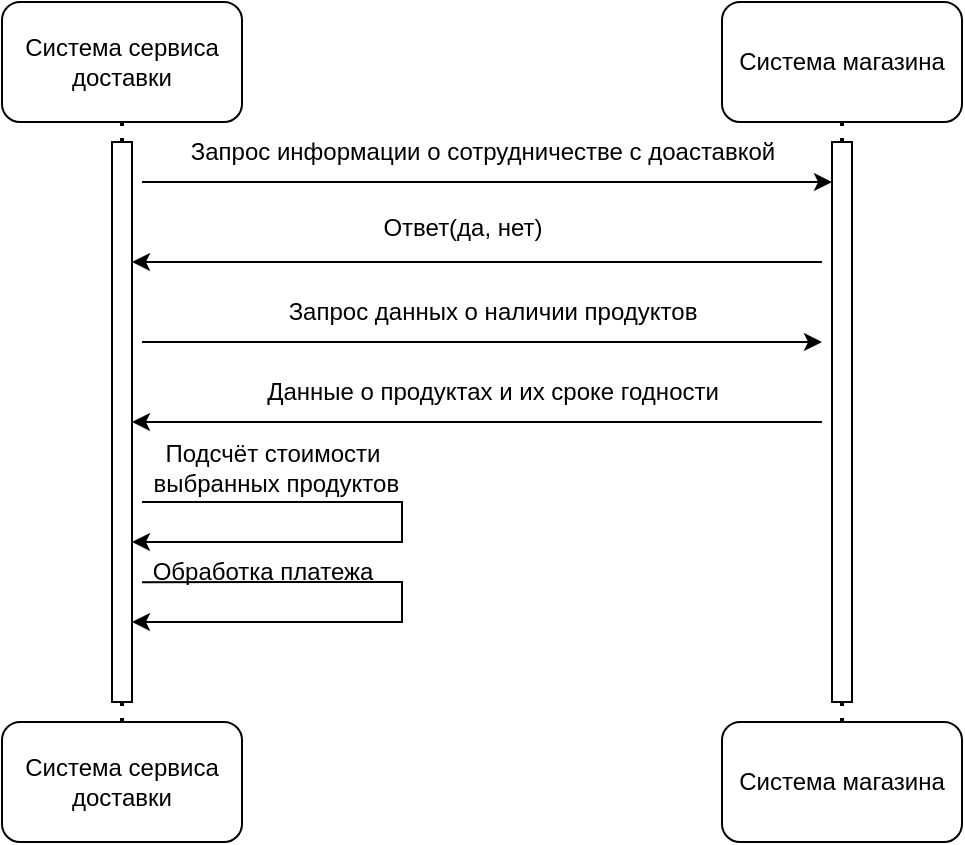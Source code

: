 <mxfile version="24.7.8">
  <diagram name="Страница — 1" id="CqigJINaA66J55AUrKI4">
    <mxGraphModel dx="1098" dy="820" grid="1" gridSize="10" guides="1" tooltips="1" connect="1" arrows="1" fold="1" page="1" pageScale="1" pageWidth="827" pageHeight="1169" math="0" shadow="0">
      <root>
        <mxCell id="0" />
        <mxCell id="1" parent="0" />
        <mxCell id="fYBA2MArJD6ZDlYFdxGl-1" value="Система сервиса доставки" style="rounded=1;whiteSpace=wrap;html=1;" vertex="1" parent="1">
          <mxGeometry x="80" y="30" width="120" height="60" as="geometry" />
        </mxCell>
        <mxCell id="fYBA2MArJD6ZDlYFdxGl-2" value="Система сервиса доставки" style="rounded=1;whiteSpace=wrap;html=1;" vertex="1" parent="1">
          <mxGeometry x="80" y="390" width="120" height="60" as="geometry" />
        </mxCell>
        <mxCell id="fYBA2MArJD6ZDlYFdxGl-3" value="" style="endArrow=none;dashed=1;html=1;dashPattern=1 3;strokeWidth=2;rounded=0;exitX=0.5;exitY=0;exitDx=0;exitDy=0;entryX=0.5;entryY=1;entryDx=0;entryDy=0;" edge="1" parent="1" source="fYBA2MArJD6ZDlYFdxGl-4" target="fYBA2MArJD6ZDlYFdxGl-1">
          <mxGeometry width="50" height="50" relative="1" as="geometry">
            <mxPoint x="390" y="450" as="sourcePoint" />
            <mxPoint x="440" y="400" as="targetPoint" />
          </mxGeometry>
        </mxCell>
        <mxCell id="fYBA2MArJD6ZDlYFdxGl-5" value="" style="endArrow=none;dashed=1;html=1;dashPattern=1 3;strokeWidth=2;rounded=0;exitX=0.5;exitY=0;exitDx=0;exitDy=0;entryX=0.5;entryY=1;entryDx=0;entryDy=0;" edge="1" parent="1" source="fYBA2MArJD6ZDlYFdxGl-2" target="fYBA2MArJD6ZDlYFdxGl-4">
          <mxGeometry width="50" height="50" relative="1" as="geometry">
            <mxPoint x="140" y="390" as="sourcePoint" />
            <mxPoint x="140" y="100" as="targetPoint" />
          </mxGeometry>
        </mxCell>
        <mxCell id="fYBA2MArJD6ZDlYFdxGl-4" value="" style="html=1;points=[[0,0,0,0,5],[0,1,0,0,-5],[1,0,0,0,5],[1,1,0,0,-5]];perimeter=orthogonalPerimeter;outlineConnect=0;targetShapes=umlLifeline;portConstraint=eastwest;newEdgeStyle={&quot;curved&quot;:0,&quot;rounded&quot;:0};" vertex="1" parent="1">
          <mxGeometry x="135" y="100" width="10" height="280" as="geometry" />
        </mxCell>
        <mxCell id="fYBA2MArJD6ZDlYFdxGl-6" value="Система магазина" style="rounded=1;whiteSpace=wrap;html=1;" vertex="1" parent="1">
          <mxGeometry x="440" y="30" width="120" height="60" as="geometry" />
        </mxCell>
        <mxCell id="fYBA2MArJD6ZDlYFdxGl-7" value="Система магазина" style="rounded=1;whiteSpace=wrap;html=1;" vertex="1" parent="1">
          <mxGeometry x="440" y="390" width="120" height="60" as="geometry" />
        </mxCell>
        <mxCell id="fYBA2MArJD6ZDlYFdxGl-8" value="" style="endArrow=none;dashed=1;html=1;dashPattern=1 3;strokeWidth=2;rounded=0;exitX=0.5;exitY=0;exitDx=0;exitDy=0;entryX=0.5;entryY=1;entryDx=0;entryDy=0;" edge="1" parent="1" source="fYBA2MArJD6ZDlYFdxGl-9" target="fYBA2MArJD6ZDlYFdxGl-6">
          <mxGeometry width="50" height="50" relative="1" as="geometry">
            <mxPoint x="510" y="420" as="sourcePoint" />
            <mxPoint x="560" y="370" as="targetPoint" />
          </mxGeometry>
        </mxCell>
        <mxCell id="fYBA2MArJD6ZDlYFdxGl-10" value="" style="endArrow=none;dashed=1;html=1;dashPattern=1 3;strokeWidth=2;rounded=0;exitX=0.5;exitY=0;exitDx=0;exitDy=0;entryX=0.5;entryY=1;entryDx=0;entryDy=0;" edge="1" parent="1" source="fYBA2MArJD6ZDlYFdxGl-7" target="fYBA2MArJD6ZDlYFdxGl-9">
          <mxGeometry width="50" height="50" relative="1" as="geometry">
            <mxPoint x="500" y="390" as="sourcePoint" />
            <mxPoint x="500" y="100" as="targetPoint" />
          </mxGeometry>
        </mxCell>
        <mxCell id="fYBA2MArJD6ZDlYFdxGl-9" value="" style="html=1;points=[[0,0,0,0,5],[0,1,0,0,-5],[1,0,0,0,5],[1,1,0,0,-5]];perimeter=orthogonalPerimeter;outlineConnect=0;targetShapes=umlLifeline;portConstraint=eastwest;newEdgeStyle={&quot;curved&quot;:0,&quot;rounded&quot;:0};" vertex="1" parent="1">
          <mxGeometry x="495" y="100" width="10" height="280" as="geometry" />
        </mxCell>
        <mxCell id="fYBA2MArJD6ZDlYFdxGl-11" value="" style="endArrow=classic;html=1;rounded=0;" edge="1" parent="1" target="fYBA2MArJD6ZDlYFdxGl-9">
          <mxGeometry width="50" height="50" relative="1" as="geometry">
            <mxPoint x="150" y="120" as="sourcePoint" />
            <mxPoint x="560" y="370" as="targetPoint" />
          </mxGeometry>
        </mxCell>
        <mxCell id="fYBA2MArJD6ZDlYFdxGl-12" value="Запрос информации о сотрудничестве с доаставкой" style="text;html=1;align=center;verticalAlign=middle;resizable=0;points=[];autosize=1;strokeColor=none;fillColor=none;" vertex="1" parent="1">
          <mxGeometry x="160" y="90" width="320" height="30" as="geometry" />
        </mxCell>
        <mxCell id="fYBA2MArJD6ZDlYFdxGl-13" value="" style="endArrow=classic;html=1;rounded=0;" edge="1" parent="1" target="fYBA2MArJD6ZDlYFdxGl-4">
          <mxGeometry width="50" height="50" relative="1" as="geometry">
            <mxPoint x="490" y="160" as="sourcePoint" />
            <mxPoint x="370" y="280" as="targetPoint" />
          </mxGeometry>
        </mxCell>
        <mxCell id="fYBA2MArJD6ZDlYFdxGl-14" value="Ответ(да, нет)" style="text;html=1;align=center;verticalAlign=middle;resizable=0;points=[];autosize=1;strokeColor=none;fillColor=none;" vertex="1" parent="1">
          <mxGeometry x="260" y="128" width="100" height="30" as="geometry" />
        </mxCell>
        <mxCell id="fYBA2MArJD6ZDlYFdxGl-16" value="" style="endArrow=classic;html=1;rounded=0;" edge="1" parent="1">
          <mxGeometry width="50" height="50" relative="1" as="geometry">
            <mxPoint x="150" y="200" as="sourcePoint" />
            <mxPoint x="490" y="200" as="targetPoint" />
          </mxGeometry>
        </mxCell>
        <mxCell id="fYBA2MArJD6ZDlYFdxGl-17" value="Запрос данных о наличии продуктов" style="text;html=1;align=center;verticalAlign=middle;resizable=0;points=[];autosize=1;strokeColor=none;fillColor=none;" vertex="1" parent="1">
          <mxGeometry x="210" y="170" width="230" height="30" as="geometry" />
        </mxCell>
        <mxCell id="fYBA2MArJD6ZDlYFdxGl-18" value="" style="endArrow=classic;html=1;rounded=0;" edge="1" parent="1" target="fYBA2MArJD6ZDlYFdxGl-4">
          <mxGeometry width="50" height="50" relative="1" as="geometry">
            <mxPoint x="490" y="240" as="sourcePoint" />
            <mxPoint x="370" y="280" as="targetPoint" />
          </mxGeometry>
        </mxCell>
        <mxCell id="fYBA2MArJD6ZDlYFdxGl-19" value="Данные о продуктах и их сроке годности" style="text;html=1;align=center;verticalAlign=middle;resizable=0;points=[];autosize=1;strokeColor=none;fillColor=none;" vertex="1" parent="1">
          <mxGeometry x="200" y="210" width="250" height="30" as="geometry" />
        </mxCell>
        <mxCell id="fYBA2MArJD6ZDlYFdxGl-20" value="" style="endArrow=classic;html=1;rounded=0;" edge="1" parent="1" target="fYBA2MArJD6ZDlYFdxGl-4">
          <mxGeometry width="50" height="50" relative="1" as="geometry">
            <mxPoint x="150" y="280" as="sourcePoint" />
            <mxPoint x="150" y="320" as="targetPoint" />
            <Array as="points">
              <mxPoint x="280" y="280" />
              <mxPoint x="280" y="300" />
            </Array>
          </mxGeometry>
        </mxCell>
        <mxCell id="fYBA2MArJD6ZDlYFdxGl-21" value="Подсчёт стоимости&lt;div&gt;&amp;nbsp;выбранных продуктов&lt;/div&gt;" style="text;html=1;align=center;verticalAlign=middle;resizable=0;points=[];autosize=1;strokeColor=none;fillColor=none;" vertex="1" parent="1">
          <mxGeometry x="140" y="243" width="150" height="40" as="geometry" />
        </mxCell>
        <mxCell id="fYBA2MArJD6ZDlYFdxGl-22" value="" style="endArrow=classic;html=1;rounded=0;exitX=1.5;exitY=0.786;exitDx=0;exitDy=0;exitPerimeter=0;" edge="1" parent="1" source="fYBA2MArJD6ZDlYFdxGl-4" target="fYBA2MArJD6ZDlYFdxGl-4">
          <mxGeometry width="50" height="50" relative="1" as="geometry">
            <mxPoint x="320" y="330" as="sourcePoint" />
            <mxPoint x="190" y="340" as="targetPoint" />
            <Array as="points">
              <mxPoint x="280" y="320" />
              <mxPoint x="280" y="340" />
            </Array>
          </mxGeometry>
        </mxCell>
        <mxCell id="fYBA2MArJD6ZDlYFdxGl-23" value="Обработка платежа" style="text;html=1;align=center;verticalAlign=middle;resizable=0;points=[];autosize=1;strokeColor=none;fillColor=none;" vertex="1" parent="1">
          <mxGeometry x="145" y="300" width="130" height="30" as="geometry" />
        </mxCell>
      </root>
    </mxGraphModel>
  </diagram>
</mxfile>
